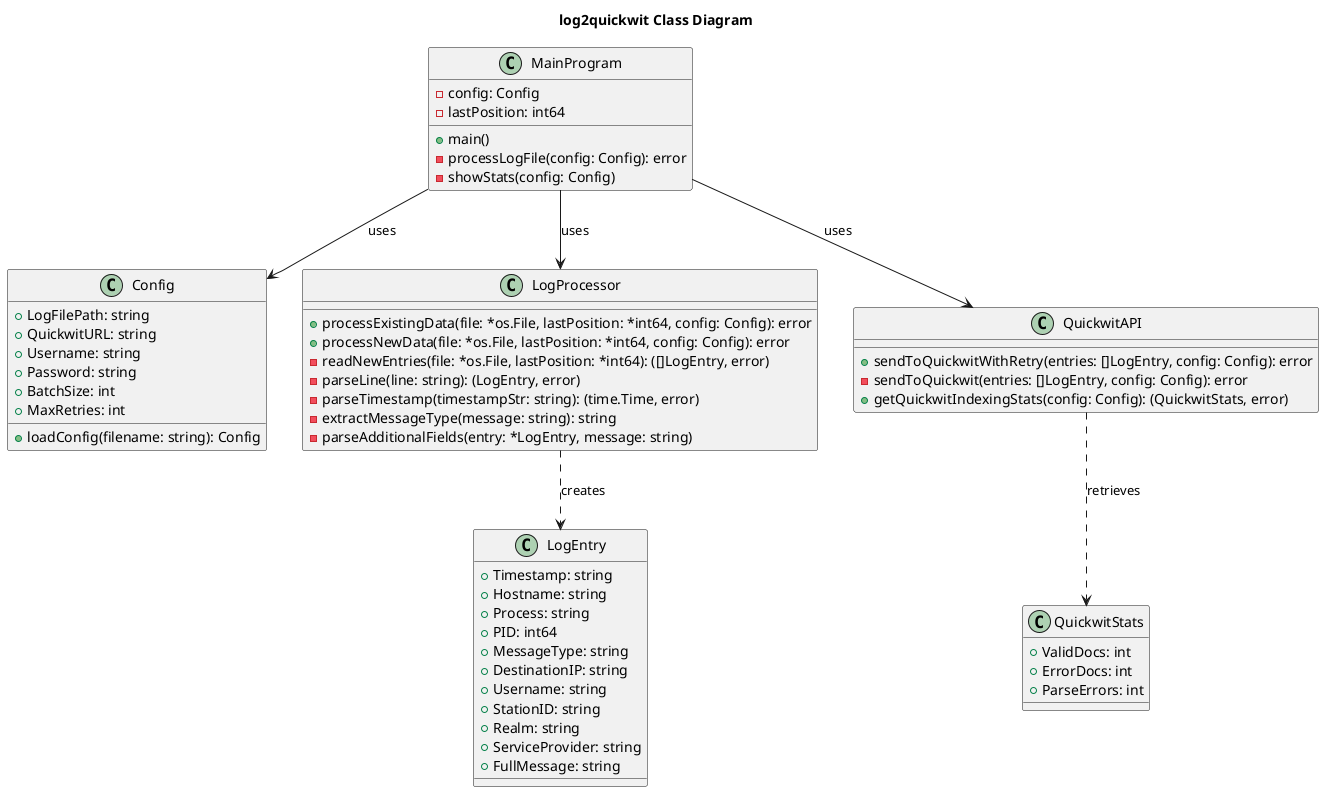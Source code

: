 @startuml
title log2quickwit Class Diagram

class Config {
  +LogFilePath: string
  +QuickwitURL: string
  +Username: string
  +Password: string
  +BatchSize: int
  +MaxRetries: int
  +loadConfig(filename: string): Config
}

class LogEntry {
  +Timestamp: string
  +Hostname: string
  +Process: string
  +PID: int64
  +MessageType: string
  +DestinationIP: string
  +Username: string
  +StationID: string
  +Realm: string
  +ServiceProvider: string
  +FullMessage: string
}

class QuickwitStats {
  +ValidDocs: int
  +ErrorDocs: int
  +ParseErrors: int
}

class MainProgram {
  -config: Config
  -lastPosition: int64
  +main()
  -processLogFile(config: Config): error
  -showStats(config: Config)
}

class LogProcessor {
  +processExistingData(file: *os.File, lastPosition: *int64, config: Config): error
  +processNewData(file: *os.File, lastPosition: *int64, config: Config): error
  -readNewEntries(file: *os.File, lastPosition: *int64): ([]LogEntry, error)
  -parseLine(line: string): (LogEntry, error)
  -parseTimestamp(timestampStr: string): (time.Time, error)
  -extractMessageType(message: string): string
  -parseAdditionalFields(entry: *LogEntry, message: string)
}

class QuickwitAPI {
  +sendToQuickwitWithRetry(entries: []LogEntry, config: Config): error
  -sendToQuickwit(entries: []LogEntry, config: Config): error
  +getQuickwitIndexingStats(config: Config): (QuickwitStats, error)
}

MainProgram --> Config : uses
MainProgram --> LogProcessor : uses
MainProgram --> QuickwitAPI : uses
LogProcessor ..> LogEntry : creates
QuickwitAPI ..> QuickwitStats : retrieves

@enduml